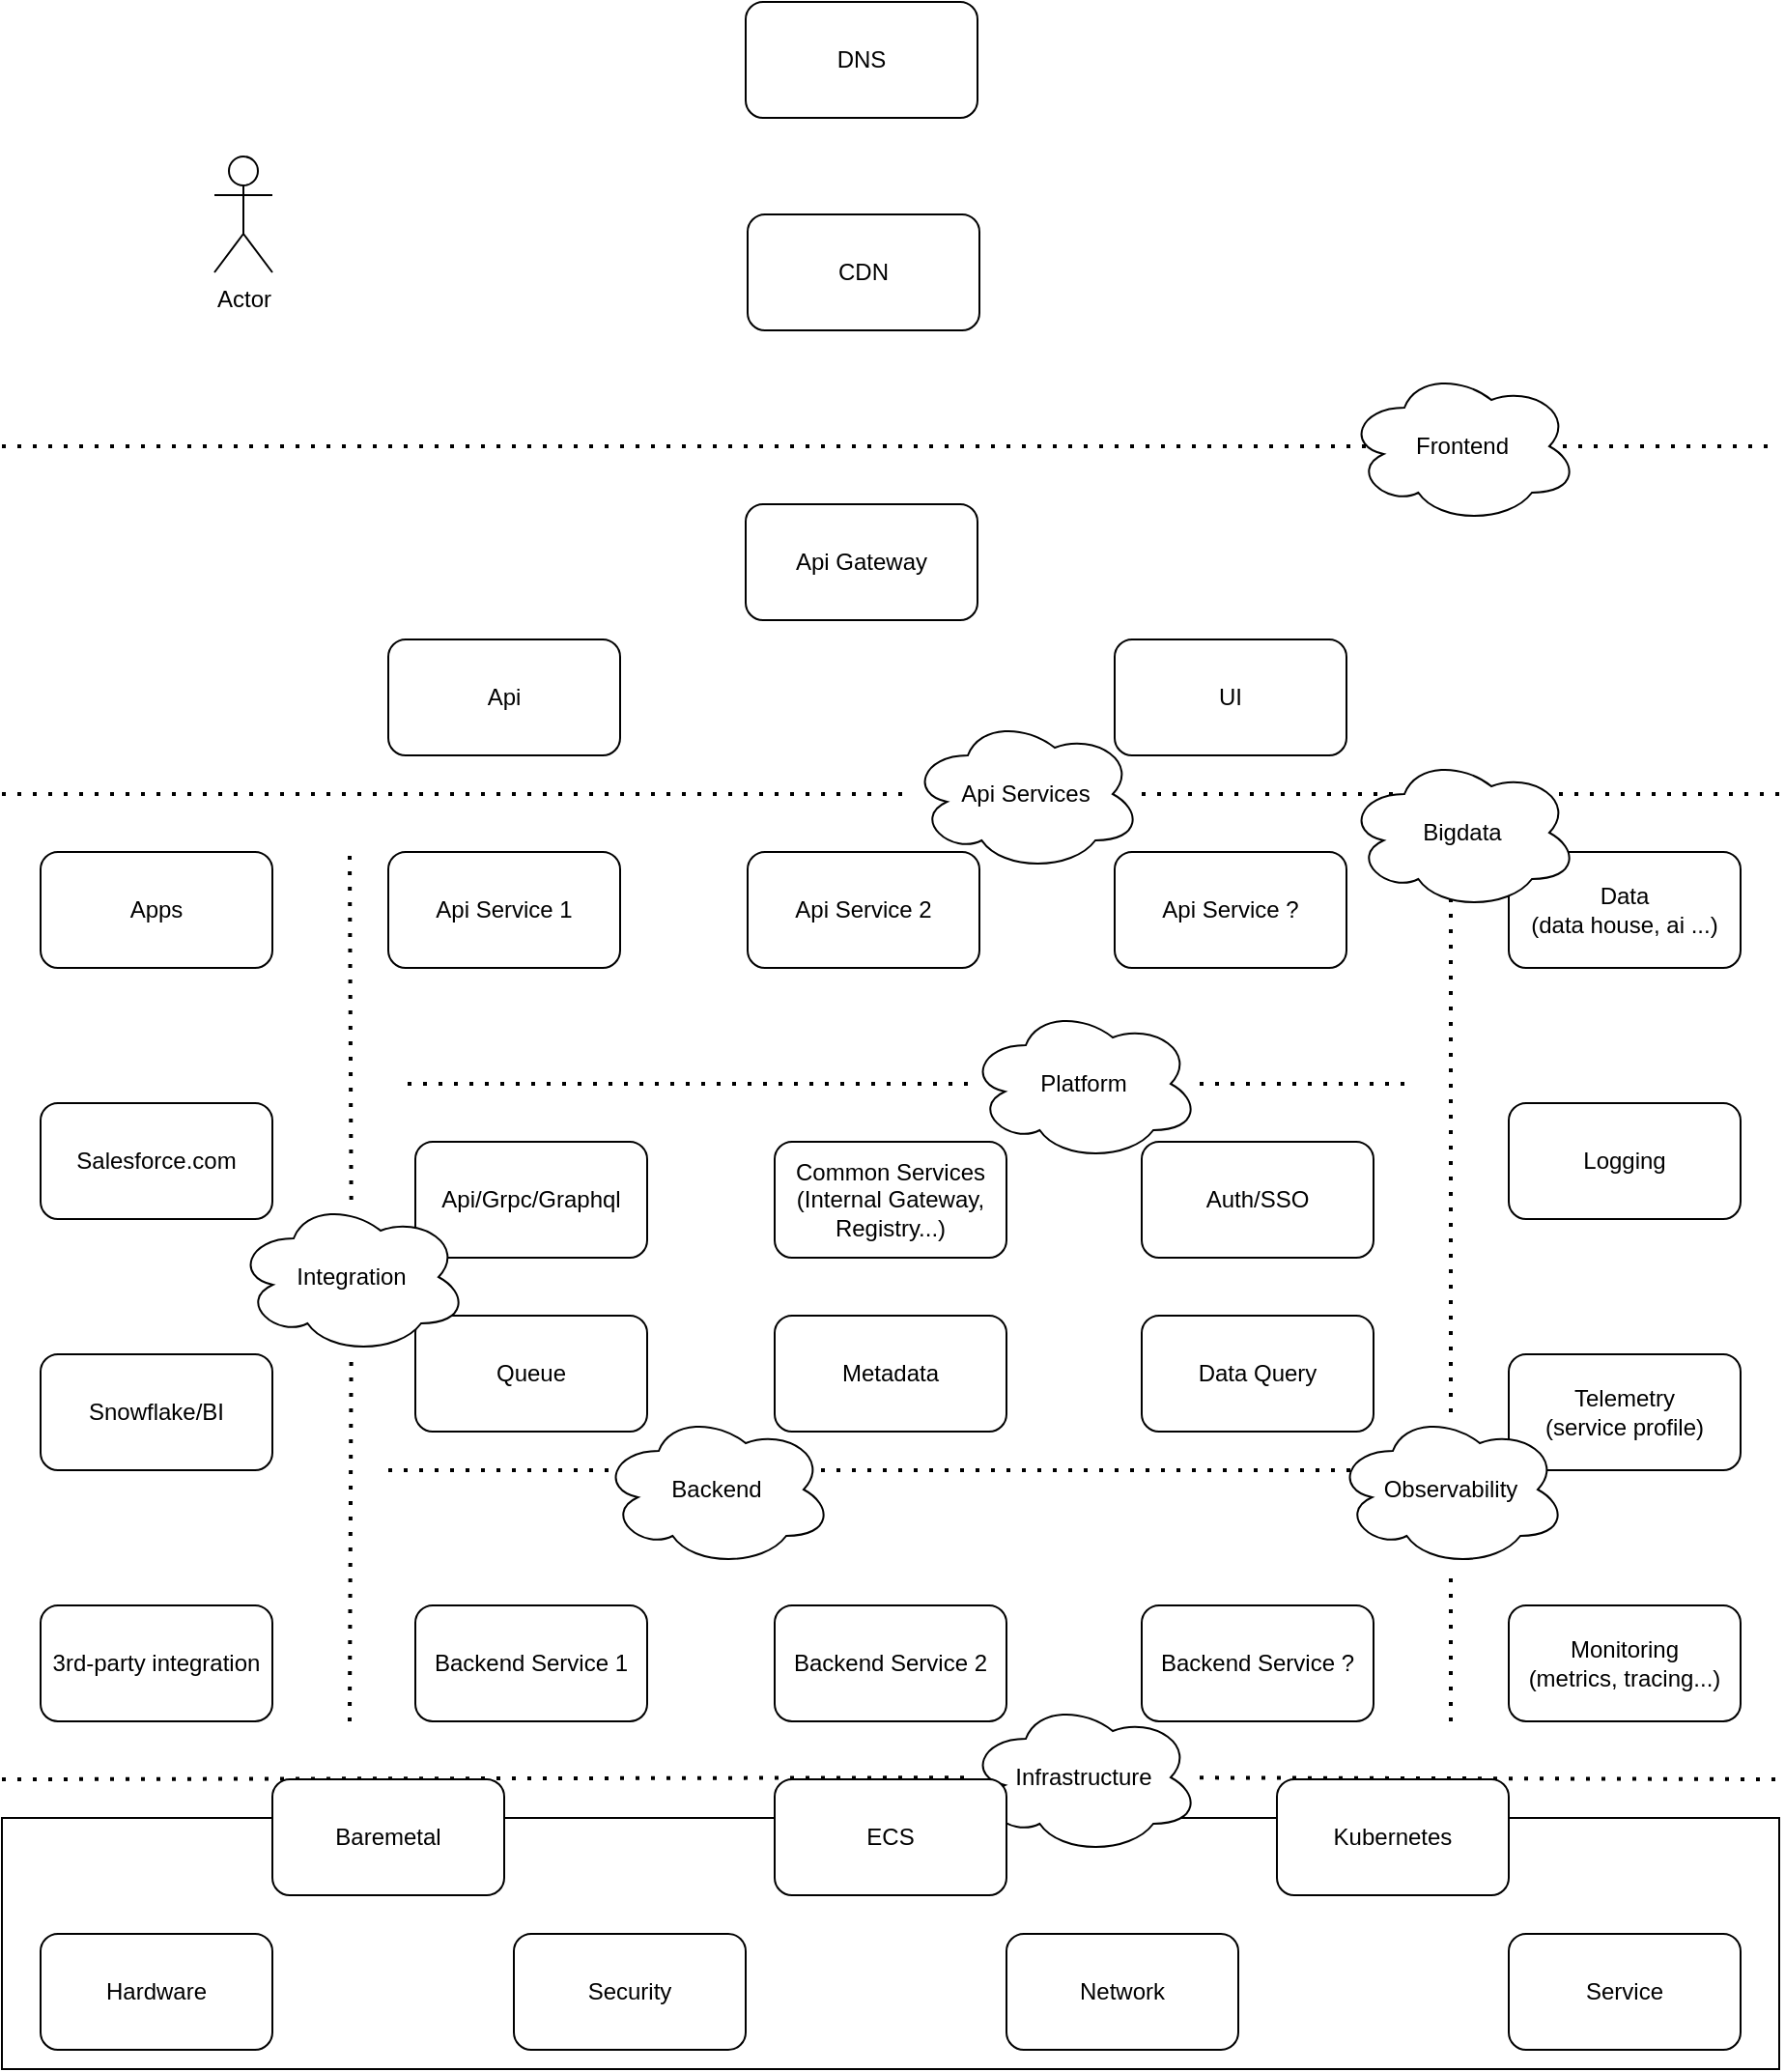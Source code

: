 <mxfile version="20.4.0" type="github">
  <diagram id="D4fAzZKvlrdj8TOEy_m-" name="Page-1">
    <mxGraphModel dx="2258" dy="1988" grid="1" gridSize="10" guides="1" tooltips="1" connect="1" arrows="1" fold="1" page="1" pageScale="1" pageWidth="850" pageHeight="1100" math="0" shadow="0">
      <root>
        <mxCell id="0" />
        <mxCell id="1" parent="0" />
        <mxCell id="m_vW4j6HjIQTjGsOd7-y-6" value="" style="rounded=0;whiteSpace=wrap;html=1;" vertex="1" parent="1">
          <mxGeometry x="40" y="700" width="920" height="130" as="geometry" />
        </mxCell>
        <mxCell id="m_vW4j6HjIQTjGsOd7-y-1" value="" style="endArrow=none;dashed=1;html=1;dashPattern=1 3;strokeWidth=2;rounded=0;startArrow=none;" edge="1" parent="1" source="m_vW4j6HjIQTjGsOd7-y-59">
          <mxGeometry width="50" height="50" relative="1" as="geometry">
            <mxPoint x="40" y="680" as="sourcePoint" />
            <mxPoint x="960" y="680" as="targetPoint" />
          </mxGeometry>
        </mxCell>
        <mxCell id="m_vW4j6HjIQTjGsOd7-y-2" value="Hardware" style="rounded=1;whiteSpace=wrap;html=1;" vertex="1" parent="1">
          <mxGeometry x="60" y="760" width="120" height="60" as="geometry" />
        </mxCell>
        <mxCell id="m_vW4j6HjIQTjGsOd7-y-3" value="Security" style="rounded=1;whiteSpace=wrap;html=1;" vertex="1" parent="1">
          <mxGeometry x="305" y="760" width="120" height="60" as="geometry" />
        </mxCell>
        <mxCell id="m_vW4j6HjIQTjGsOd7-y-4" value="Network" style="rounded=1;whiteSpace=wrap;html=1;" vertex="1" parent="1">
          <mxGeometry x="560" y="760" width="120" height="60" as="geometry" />
        </mxCell>
        <mxCell id="m_vW4j6HjIQTjGsOd7-y-5" value="Service" style="rounded=1;whiteSpace=wrap;html=1;" vertex="1" parent="1">
          <mxGeometry x="820" y="760" width="120" height="60" as="geometry" />
        </mxCell>
        <mxCell id="m_vW4j6HjIQTjGsOd7-y-7" value="Monitoring&lt;br&gt;(metrics, tracing...)" style="rounded=1;whiteSpace=wrap;html=1;" vertex="1" parent="1">
          <mxGeometry x="820" y="590" width="120" height="60" as="geometry" />
        </mxCell>
        <mxCell id="m_vW4j6HjIQTjGsOd7-y-8" value="Telemetry&lt;br&gt;(service profile)" style="rounded=1;whiteSpace=wrap;html=1;" vertex="1" parent="1">
          <mxGeometry x="820" y="460" width="120" height="60" as="geometry" />
        </mxCell>
        <mxCell id="m_vW4j6HjIQTjGsOd7-y-9" value="Logging" style="rounded=1;whiteSpace=wrap;html=1;" vertex="1" parent="1">
          <mxGeometry x="820" y="330" width="120" height="60" as="geometry" />
        </mxCell>
        <mxCell id="m_vW4j6HjIQTjGsOd7-y-10" value="Data&lt;br&gt;(data house, ai ...)" style="rounded=1;whiteSpace=wrap;html=1;" vertex="1" parent="1">
          <mxGeometry x="820" y="200" width="120" height="60" as="geometry" />
        </mxCell>
        <mxCell id="m_vW4j6HjIQTjGsOd7-y-11" value="3rd-party integration" style="rounded=1;whiteSpace=wrap;html=1;" vertex="1" parent="1">
          <mxGeometry x="60" y="590" width="120" height="60" as="geometry" />
        </mxCell>
        <mxCell id="m_vW4j6HjIQTjGsOd7-y-12" value="Snowflake/BI" style="rounded=1;whiteSpace=wrap;html=1;" vertex="1" parent="1">
          <mxGeometry x="60" y="460" width="120" height="60" as="geometry" />
        </mxCell>
        <mxCell id="m_vW4j6HjIQTjGsOd7-y-13" value="Salesforce.com" style="rounded=1;whiteSpace=wrap;html=1;" vertex="1" parent="1">
          <mxGeometry x="60" y="330" width="120" height="60" as="geometry" />
        </mxCell>
        <mxCell id="m_vW4j6HjIQTjGsOd7-y-14" value="Apps" style="rounded=1;whiteSpace=wrap;html=1;" vertex="1" parent="1">
          <mxGeometry x="60" y="200" width="120" height="60" as="geometry" />
        </mxCell>
        <mxCell id="m_vW4j6HjIQTjGsOd7-y-15" value="" style="endArrow=none;dashed=1;html=1;dashPattern=1 3;strokeWidth=2;rounded=0;startArrow=none;" edge="1" parent="1" source="m_vW4j6HjIQTjGsOd7-y-61">
          <mxGeometry width="50" height="50" relative="1" as="geometry">
            <mxPoint x="220" y="650" as="sourcePoint" />
            <mxPoint x="220" y="200" as="targetPoint" />
          </mxGeometry>
        </mxCell>
        <mxCell id="m_vW4j6HjIQTjGsOd7-y-16" value="" style="endArrow=none;dashed=1;html=1;dashPattern=1 3;strokeWidth=2;rounded=0;startArrow=none;" edge="1" parent="1" source="m_vW4j6HjIQTjGsOd7-y-50">
          <mxGeometry width="50" height="50" relative="1" as="geometry">
            <mxPoint x="790" y="650" as="sourcePoint" />
            <mxPoint x="790" y="200" as="targetPoint" />
          </mxGeometry>
        </mxCell>
        <mxCell id="m_vW4j6HjIQTjGsOd7-y-19" value="Api/Grpc/Graphql" style="rounded=1;whiteSpace=wrap;html=1;" vertex="1" parent="1">
          <mxGeometry x="254" y="350" width="120" height="60" as="geometry" />
        </mxCell>
        <mxCell id="m_vW4j6HjIQTjGsOd7-y-20" value="Queue" style="rounded=1;whiteSpace=wrap;html=1;" vertex="1" parent="1">
          <mxGeometry x="254" y="440" width="120" height="60" as="geometry" />
        </mxCell>
        <mxCell id="m_vW4j6HjIQTjGsOd7-y-21" value="Data Query" style="rounded=1;whiteSpace=wrap;html=1;" vertex="1" parent="1">
          <mxGeometry x="630" y="440" width="120" height="60" as="geometry" />
        </mxCell>
        <mxCell id="m_vW4j6HjIQTjGsOd7-y-22" value="Common Services&lt;br&gt;(Internal Gateway, Registry...)" style="rounded=1;whiteSpace=wrap;html=1;" vertex="1" parent="1">
          <mxGeometry x="440" y="350" width="120" height="60" as="geometry" />
        </mxCell>
        <mxCell id="m_vW4j6HjIQTjGsOd7-y-23" value="" style="endArrow=none;dashed=1;html=1;dashPattern=1 3;strokeWidth=2;rounded=0;" edge="1" parent="1">
          <mxGeometry width="50" height="50" relative="1" as="geometry">
            <mxPoint x="240" y="520" as="sourcePoint" />
            <mxPoint x="760" y="520" as="targetPoint" />
          </mxGeometry>
        </mxCell>
        <mxCell id="m_vW4j6HjIQTjGsOd7-y-24" value="" style="endArrow=none;dashed=1;html=1;dashPattern=1 3;strokeWidth=2;rounded=0;startArrow=none;" edge="1" parent="1" source="m_vW4j6HjIQTjGsOd7-y-52">
          <mxGeometry width="50" height="50" relative="1" as="geometry">
            <mxPoint x="250" y="320" as="sourcePoint" />
            <mxPoint x="770" y="320" as="targetPoint" />
          </mxGeometry>
        </mxCell>
        <mxCell id="m_vW4j6HjIQTjGsOd7-y-25" value="Backend Service 1" style="rounded=1;whiteSpace=wrap;html=1;" vertex="1" parent="1">
          <mxGeometry x="254" y="590" width="120" height="60" as="geometry" />
        </mxCell>
        <mxCell id="m_vW4j6HjIQTjGsOd7-y-26" value="Backend Service 2" style="rounded=1;whiteSpace=wrap;html=1;" vertex="1" parent="1">
          <mxGeometry x="440" y="590" width="120" height="60" as="geometry" />
        </mxCell>
        <mxCell id="m_vW4j6HjIQTjGsOd7-y-27" value="Backend Service ?" style="rounded=1;whiteSpace=wrap;html=1;" vertex="1" parent="1">
          <mxGeometry x="630" y="590" width="120" height="60" as="geometry" />
        </mxCell>
        <mxCell id="m_vW4j6HjIQTjGsOd7-y-28" value="Api Service 1" style="rounded=1;whiteSpace=wrap;html=1;" vertex="1" parent="1">
          <mxGeometry x="240" y="200" width="120" height="60" as="geometry" />
        </mxCell>
        <mxCell id="m_vW4j6HjIQTjGsOd7-y-29" value="Api Service 2" style="rounded=1;whiteSpace=wrap;html=1;" vertex="1" parent="1">
          <mxGeometry x="426" y="200" width="120" height="60" as="geometry" />
        </mxCell>
        <mxCell id="m_vW4j6HjIQTjGsOd7-y-30" value="Api Service ?" style="rounded=1;whiteSpace=wrap;html=1;" vertex="1" parent="1">
          <mxGeometry x="616" y="200" width="120" height="60" as="geometry" />
        </mxCell>
        <mxCell id="m_vW4j6HjIQTjGsOd7-y-31" value="" style="endArrow=none;dashed=1;html=1;dashPattern=1 3;strokeWidth=2;rounded=0;startArrow=none;" edge="1" parent="1" source="m_vW4j6HjIQTjGsOd7-y-53">
          <mxGeometry width="50" height="50" relative="1" as="geometry">
            <mxPoint x="40" y="170" as="sourcePoint" />
            <mxPoint x="960" y="170" as="targetPoint" />
          </mxGeometry>
        </mxCell>
        <mxCell id="m_vW4j6HjIQTjGsOd7-y-32" value="Api Gateway" style="rounded=1;whiteSpace=wrap;html=1;" vertex="1" parent="1">
          <mxGeometry x="425" y="20" width="120" height="60" as="geometry" />
        </mxCell>
        <mxCell id="m_vW4j6HjIQTjGsOd7-y-33" value="Auth/SSO" style="rounded=1;whiteSpace=wrap;html=1;" vertex="1" parent="1">
          <mxGeometry x="630" y="350" width="120" height="60" as="geometry" />
        </mxCell>
        <mxCell id="m_vW4j6HjIQTjGsOd7-y-34" value="Metadata" style="rounded=1;whiteSpace=wrap;html=1;" vertex="1" parent="1">
          <mxGeometry x="440" y="440" width="120" height="60" as="geometry" />
        </mxCell>
        <mxCell id="m_vW4j6HjIQTjGsOd7-y-35" value="UI" style="rounded=1;whiteSpace=wrap;html=1;" vertex="1" parent="1">
          <mxGeometry x="616" y="90" width="120" height="60" as="geometry" />
        </mxCell>
        <mxCell id="m_vW4j6HjIQTjGsOd7-y-36" value="Api" style="rounded=1;whiteSpace=wrap;html=1;" vertex="1" parent="1">
          <mxGeometry x="240" y="90" width="120" height="60" as="geometry" />
        </mxCell>
        <mxCell id="m_vW4j6HjIQTjGsOd7-y-37" value="CDN" style="rounded=1;whiteSpace=wrap;html=1;" vertex="1" parent="1">
          <mxGeometry x="426" y="-130" width="120" height="60" as="geometry" />
        </mxCell>
        <mxCell id="m_vW4j6HjIQTjGsOd7-y-38" value="DNS" style="rounded=1;whiteSpace=wrap;html=1;" vertex="1" parent="1">
          <mxGeometry x="425" y="-240" width="120" height="60" as="geometry" />
        </mxCell>
        <mxCell id="m_vW4j6HjIQTjGsOd7-y-39" value="Actor" style="shape=umlActor;verticalLabelPosition=bottom;verticalAlign=top;html=1;outlineConnect=0;" vertex="1" parent="1">
          <mxGeometry x="150" y="-160" width="30" height="60" as="geometry" />
        </mxCell>
        <mxCell id="m_vW4j6HjIQTjGsOd7-y-49" value="" style="endArrow=none;dashed=1;html=1;dashPattern=1 3;strokeWidth=2;rounded=0;" edge="1" parent="1">
          <mxGeometry width="50" height="50" relative="1" as="geometry">
            <mxPoint x="40" y="-10" as="sourcePoint" />
            <mxPoint x="960" y="-10" as="targetPoint" />
          </mxGeometry>
        </mxCell>
        <mxCell id="m_vW4j6HjIQTjGsOd7-y-51" value="Bigdata" style="ellipse;shape=cloud;whiteSpace=wrap;html=1;" vertex="1" parent="1">
          <mxGeometry x="736" y="150" width="120" height="80" as="geometry" />
        </mxCell>
        <mxCell id="m_vW4j6HjIQTjGsOd7-y-53" value="Api Services" style="ellipse;shape=cloud;whiteSpace=wrap;html=1;" vertex="1" parent="1">
          <mxGeometry x="510" y="130" width="120" height="80" as="geometry" />
        </mxCell>
        <mxCell id="m_vW4j6HjIQTjGsOd7-y-54" value="" style="endArrow=none;dashed=1;html=1;dashPattern=1 3;strokeWidth=2;rounded=0;" edge="1" parent="1" target="m_vW4j6HjIQTjGsOd7-y-53">
          <mxGeometry width="50" height="50" relative="1" as="geometry">
            <mxPoint x="40" y="170" as="sourcePoint" />
            <mxPoint x="960" y="170" as="targetPoint" />
          </mxGeometry>
        </mxCell>
        <mxCell id="m_vW4j6HjIQTjGsOd7-y-52" value="Platform" style="ellipse;shape=cloud;whiteSpace=wrap;html=1;" vertex="1" parent="1">
          <mxGeometry x="540" y="280" width="120" height="80" as="geometry" />
        </mxCell>
        <mxCell id="m_vW4j6HjIQTjGsOd7-y-55" value="" style="endArrow=none;dashed=1;html=1;dashPattern=1 3;strokeWidth=2;rounded=0;" edge="1" parent="1" target="m_vW4j6HjIQTjGsOd7-y-52">
          <mxGeometry width="50" height="50" relative="1" as="geometry">
            <mxPoint x="250" y="320" as="sourcePoint" />
            <mxPoint x="770" y="320" as="targetPoint" />
          </mxGeometry>
        </mxCell>
        <mxCell id="m_vW4j6HjIQTjGsOd7-y-50" value="Observability" style="ellipse;shape=cloud;whiteSpace=wrap;html=1;" vertex="1" parent="1">
          <mxGeometry x="730" y="490" width="120" height="80" as="geometry" />
        </mxCell>
        <mxCell id="m_vW4j6HjIQTjGsOd7-y-56" value="" style="endArrow=none;dashed=1;html=1;dashPattern=1 3;strokeWidth=2;rounded=0;" edge="1" parent="1" target="m_vW4j6HjIQTjGsOd7-y-50">
          <mxGeometry width="50" height="50" relative="1" as="geometry">
            <mxPoint x="790" y="650" as="sourcePoint" />
            <mxPoint x="790" y="200" as="targetPoint" />
          </mxGeometry>
        </mxCell>
        <mxCell id="m_vW4j6HjIQTjGsOd7-y-57" value="Frontend" style="ellipse;shape=cloud;whiteSpace=wrap;html=1;" vertex="1" parent="1">
          <mxGeometry x="736" y="-50" width="120" height="80" as="geometry" />
        </mxCell>
        <mxCell id="m_vW4j6HjIQTjGsOd7-y-58" value="Backend" style="ellipse;shape=cloud;whiteSpace=wrap;html=1;" vertex="1" parent="1">
          <mxGeometry x="350" y="490" width="120" height="80" as="geometry" />
        </mxCell>
        <mxCell id="m_vW4j6HjIQTjGsOd7-y-59" value="Infrastructure" style="ellipse;shape=cloud;whiteSpace=wrap;html=1;" vertex="1" parent="1">
          <mxGeometry x="540" y="639" width="120" height="80" as="geometry" />
        </mxCell>
        <mxCell id="m_vW4j6HjIQTjGsOd7-y-60" value="" style="endArrow=none;dashed=1;html=1;dashPattern=1 3;strokeWidth=2;rounded=0;" edge="1" parent="1" target="m_vW4j6HjIQTjGsOd7-y-59">
          <mxGeometry width="50" height="50" relative="1" as="geometry">
            <mxPoint x="40" y="680" as="sourcePoint" />
            <mxPoint x="960" y="680" as="targetPoint" />
          </mxGeometry>
        </mxCell>
        <mxCell id="m_vW4j6HjIQTjGsOd7-y-61" value="Integration" style="ellipse;shape=cloud;whiteSpace=wrap;html=1;" vertex="1" parent="1">
          <mxGeometry x="161" y="380" width="120" height="80" as="geometry" />
        </mxCell>
        <mxCell id="m_vW4j6HjIQTjGsOd7-y-62" value="" style="endArrow=none;dashed=1;html=1;dashPattern=1 3;strokeWidth=2;rounded=0;" edge="1" parent="1" target="m_vW4j6HjIQTjGsOd7-y-61">
          <mxGeometry width="50" height="50" relative="1" as="geometry">
            <mxPoint x="220" y="650" as="sourcePoint" />
            <mxPoint x="220" y="200" as="targetPoint" />
          </mxGeometry>
        </mxCell>
        <mxCell id="m_vW4j6HjIQTjGsOd7-y-63" value="Kubernetes" style="rounded=1;whiteSpace=wrap;html=1;" vertex="1" parent="1">
          <mxGeometry x="700" y="680" width="120" height="60" as="geometry" />
        </mxCell>
        <mxCell id="m_vW4j6HjIQTjGsOd7-y-64" value="ECS" style="rounded=1;whiteSpace=wrap;html=1;" vertex="1" parent="1">
          <mxGeometry x="440" y="680" width="120" height="60" as="geometry" />
        </mxCell>
        <mxCell id="m_vW4j6HjIQTjGsOd7-y-65" value="Baremetal" style="rounded=1;whiteSpace=wrap;html=1;" vertex="1" parent="1">
          <mxGeometry x="180" y="680" width="120" height="60" as="geometry" />
        </mxCell>
      </root>
    </mxGraphModel>
  </diagram>
</mxfile>
